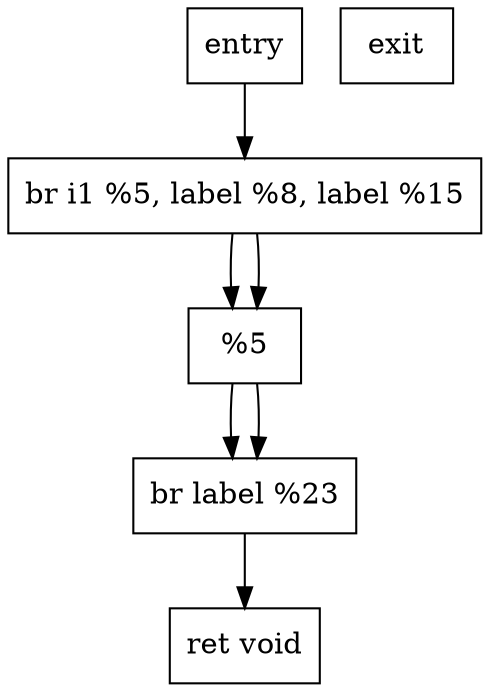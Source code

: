 digraph {
node [shape=box];
entry
"br i1 %5, label %8, label %15"
"br label %23"
"br label %23"
"ret void"
"%"
"%"
"%"
"%"
exit
entry -> "br i1 %5, label %8, label %15"
"br i1 %5, label %8, label %15" -> "%"
"br i1 %5, label %8, label %15" -> "%"
"%" -> "br label %23"
"%" -> "br label %23"
"br label %23" -> "ret void"
}